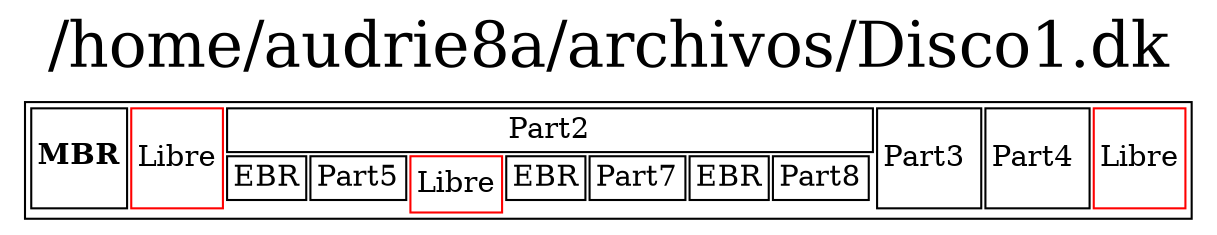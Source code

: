 digraph G {
graph [label="/home/audrie8a/archivos/Disco1.dk", labelloc=t, fontsize=30];
		nodo[shape=plaintext label=<			 	    <table>				 	        <tr>					 	 	 	           <td rowspan ="4"><b>MBR</b></td>					 	 	 	           <td rowspan ="4" color="red">Libre</td>					 	 	 	           <td colspan="8">Part2</td>					 	 	 	           <td rowspan ="4">Part3 </td>					 	 	 	           <td rowspan ="4">Part4 </td>					 	 	 	           <td rowspan ="4" color="red">Libre</td>				 	 	    </tr>				 	 	    <tr>					 	 	 	           					 	 	 	           <td >EBR</td>					 	 	 	           <td >Part5</td>					 	 	 	           <td rowspan ="4" color="red">Libre</td>					 	 	 	           <td >EBR</td>					 	 	 	           <td >Part7</td>					 	 	 	           <td >EBR</td>					 	 	 	           <td >Part8</td>				 	 	    </tr>			 	    </table>		>];}
